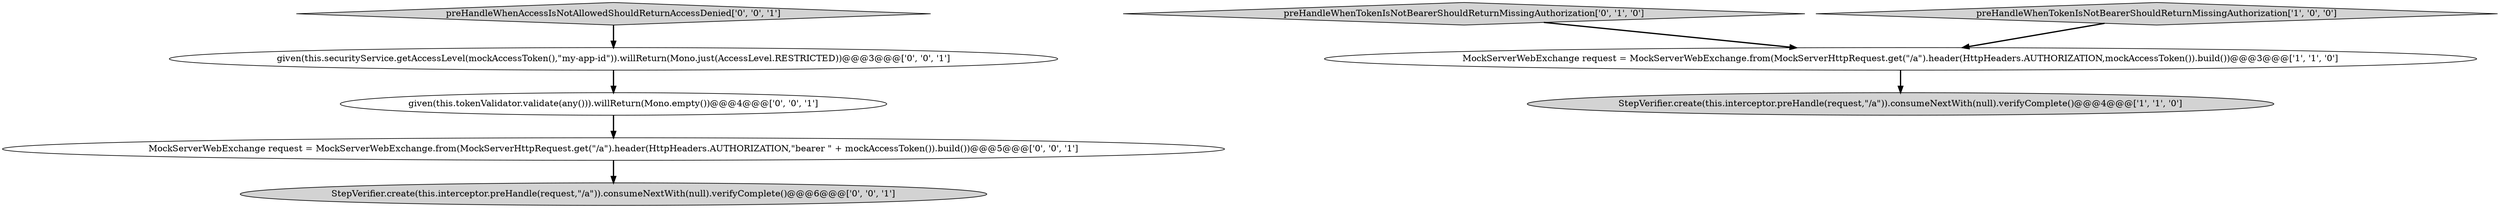 digraph {
7 [style = filled, label = "given(this.tokenValidator.validate(any())).willReturn(Mono.empty())@@@4@@@['0', '0', '1']", fillcolor = white, shape = ellipse image = "AAA0AAABBB3BBB"];
3 [style = filled, label = "preHandleWhenTokenIsNotBearerShouldReturnMissingAuthorization['0', '1', '0']", fillcolor = lightgray, shape = diamond image = "AAA0AAABBB2BBB"];
1 [style = filled, label = "preHandleWhenTokenIsNotBearerShouldReturnMissingAuthorization['1', '0', '0']", fillcolor = lightgray, shape = diamond image = "AAA0AAABBB1BBB"];
8 [style = filled, label = "StepVerifier.create(this.interceptor.preHandle(request,\"/a\")).consumeNextWith(null).verifyComplete()@@@6@@@['0', '0', '1']", fillcolor = lightgray, shape = ellipse image = "AAA0AAABBB3BBB"];
2 [style = filled, label = "MockServerWebExchange request = MockServerWebExchange.from(MockServerHttpRequest.get(\"/a\").header(HttpHeaders.AUTHORIZATION,mockAccessToken()).build())@@@3@@@['1', '1', '0']", fillcolor = white, shape = ellipse image = "AAA0AAABBB1BBB"];
4 [style = filled, label = "MockServerWebExchange request = MockServerWebExchange.from(MockServerHttpRequest.get(\"/a\").header(HttpHeaders.AUTHORIZATION,\"bearer \" + mockAccessToken()).build())@@@5@@@['0', '0', '1']", fillcolor = white, shape = ellipse image = "AAA0AAABBB3BBB"];
0 [style = filled, label = "StepVerifier.create(this.interceptor.preHandle(request,\"/a\")).consumeNextWith(null).verifyComplete()@@@4@@@['1', '1', '0']", fillcolor = lightgray, shape = ellipse image = "AAA0AAABBB1BBB"];
5 [style = filled, label = "given(this.securityService.getAccessLevel(mockAccessToken(),\"my-app-id\")).willReturn(Mono.just(AccessLevel.RESTRICTED))@@@3@@@['0', '0', '1']", fillcolor = white, shape = ellipse image = "AAA0AAABBB3BBB"];
6 [style = filled, label = "preHandleWhenAccessIsNotAllowedShouldReturnAccessDenied['0', '0', '1']", fillcolor = lightgray, shape = diamond image = "AAA0AAABBB3BBB"];
5->7 [style = bold, label=""];
4->8 [style = bold, label=""];
6->5 [style = bold, label=""];
1->2 [style = bold, label=""];
2->0 [style = bold, label=""];
7->4 [style = bold, label=""];
3->2 [style = bold, label=""];
}
